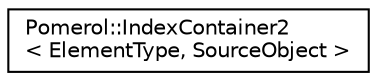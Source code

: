 digraph "Graphical Class Hierarchy"
{
  edge [fontname="Helvetica",fontsize="10",labelfontname="Helvetica",labelfontsize="10"];
  node [fontname="Helvetica",fontsize="10",shape=record];
  rankdir="LR";
  Node0 [label="Pomerol::IndexContainer2\l\< ElementType, SourceObject \>",height=0.2,width=0.4,color="black", fillcolor="white", style="filled",URL="$class_pomerol_1_1_index_container2.html",tooltip="Base class for sparse container types whose elements are addressable by two single-particle indices..."];
}
